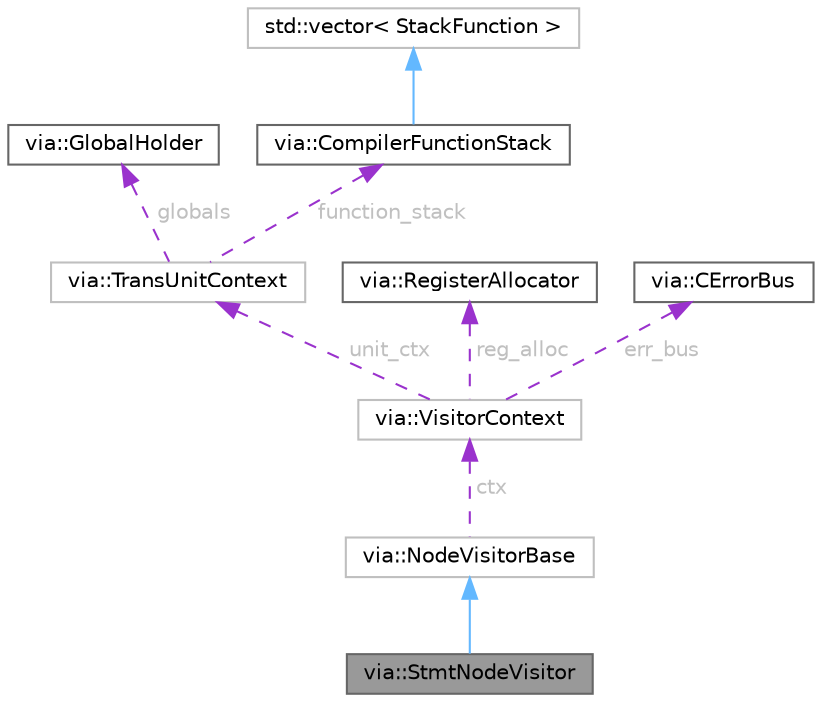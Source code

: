 digraph "via::StmtNodeVisitor"
{
 // LATEX_PDF_SIZE
  bgcolor="transparent";
  edge [fontname=Helvetica,fontsize=10,labelfontname=Helvetica,labelfontsize=10];
  node [fontname=Helvetica,fontsize=10,shape=box,height=0.2,width=0.4];
  Node1 [id="Node000001",label="via::StmtNodeVisitor",height=0.2,width=0.4,color="gray40", fillcolor="grey60", style="filled", fontcolor="black",tooltip=" "];
  Node2 -> Node1 [id="edge1_Node000001_Node000002",dir="back",color="steelblue1",style="solid",tooltip=" "];
  Node2 [id="Node000002",label="via::NodeVisitorBase",height=0.2,width=0.4,color="grey75", fillcolor="white", style="filled",URL="$classvia_1_1NodeVisitorBase.html",tooltip=" "];
  Node3 -> Node2 [id="edge2_Node000002_Node000003",dir="back",color="darkorchid3",style="dashed",tooltip=" ",label=" ctx",fontcolor="grey" ];
  Node3 [id="Node000003",label="via::VisitorContext",height=0.2,width=0.4,color="grey75", fillcolor="white", style="filled",URL="$structvia_1_1VisitorContext.html",tooltip=" "];
  Node4 -> Node3 [id="edge3_Node000003_Node000004",dir="back",color="darkorchid3",style="dashed",tooltip=" ",label=" unit_ctx",fontcolor="grey" ];
  Node4 [id="Node000004",label="via::TransUnitContext",height=0.2,width=0.4,color="grey75", fillcolor="white", style="filled",URL="$classvia_1_1TransUnitContext.html",tooltip=" "];
  Node5 -> Node4 [id="edge4_Node000004_Node000005",dir="back",color="darkorchid3",style="dashed",tooltip=" ",label=" globals",fontcolor="grey" ];
  Node5 [id="Node000005",label="via::GlobalHolder",height=0.2,width=0.4,color="gray40", fillcolor="white", style="filled",URL="$classvia_1_1GlobalHolder.html",tooltip="Contains globals."];
  Node6 -> Node4 [id="edge5_Node000004_Node000006",dir="back",color="darkorchid3",style="dashed",tooltip=" ",label=" function_stack",fontcolor="grey" ];
  Node6 [id="Node000006",label="via::CompilerFunctionStack",height=0.2,width=0.4,color="gray40", fillcolor="white", style="filled",URL="$classvia_1_1CompilerFunctionStack.html",tooltip="Stack of active functions used during compilation."];
  Node7 -> Node6 [id="edge6_Node000006_Node000007",dir="back",color="steelblue1",style="solid",tooltip=" "];
  Node7 [id="Node000007",label="std::vector\< StackFunction \>",height=0.2,width=0.4,color="grey75", fillcolor="white", style="filled",tooltip=" "];
  Node8 -> Node3 [id="edge7_Node000003_Node000008",dir="back",color="darkorchid3",style="dashed",tooltip=" ",label=" reg_alloc",fontcolor="grey" ];
  Node8 [id="Node000008",label="via::RegisterAllocator",height=0.2,width=0.4,color="gray40", fillcolor="white", style="filled",URL="$classvia_1_1RegisterAllocator.html",tooltip="Handles compile-time register allocation and deallocation."];
  Node9 -> Node3 [id="edge8_Node000003_Node000009",dir="back",color="darkorchid3",style="dashed",tooltip=" ",label=" err_bus",fontcolor="grey" ];
  Node9 [id="Node000009",label="via::CErrorBus",height=0.2,width=0.4,color="gray40", fillcolor="white", style="filled",URL="$classvia_1_1CErrorBus.html",tooltip=" "];
}
